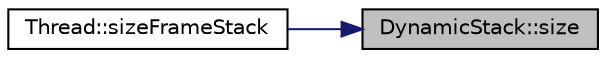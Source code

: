 digraph "DynamicStack::size"
{
 // LATEX_PDF_SIZE
  edge [fontname="Helvetica",fontsize="10",labelfontname="Helvetica",labelfontsize="10"];
  node [fontname="Helvetica",fontsize="10",shape=record];
  rankdir="RL";
  Node1 [label="DynamicStack::size",height=0.2,width=0.4,color="black", fillcolor="grey75", style="filled", fontcolor="black",tooltip=" "];
  Node1 -> Node2 [dir="back",color="midnightblue",fontsize="10",style="solid",fontname="Helvetica"];
  Node2 [label="Thread::sizeFrameStack",height=0.2,width=0.4,color="black", fillcolor="white", style="filled",URL="$class_thread.html#ab6cb224d728e553077e13062b9c9e317",tooltip=" "];
}
